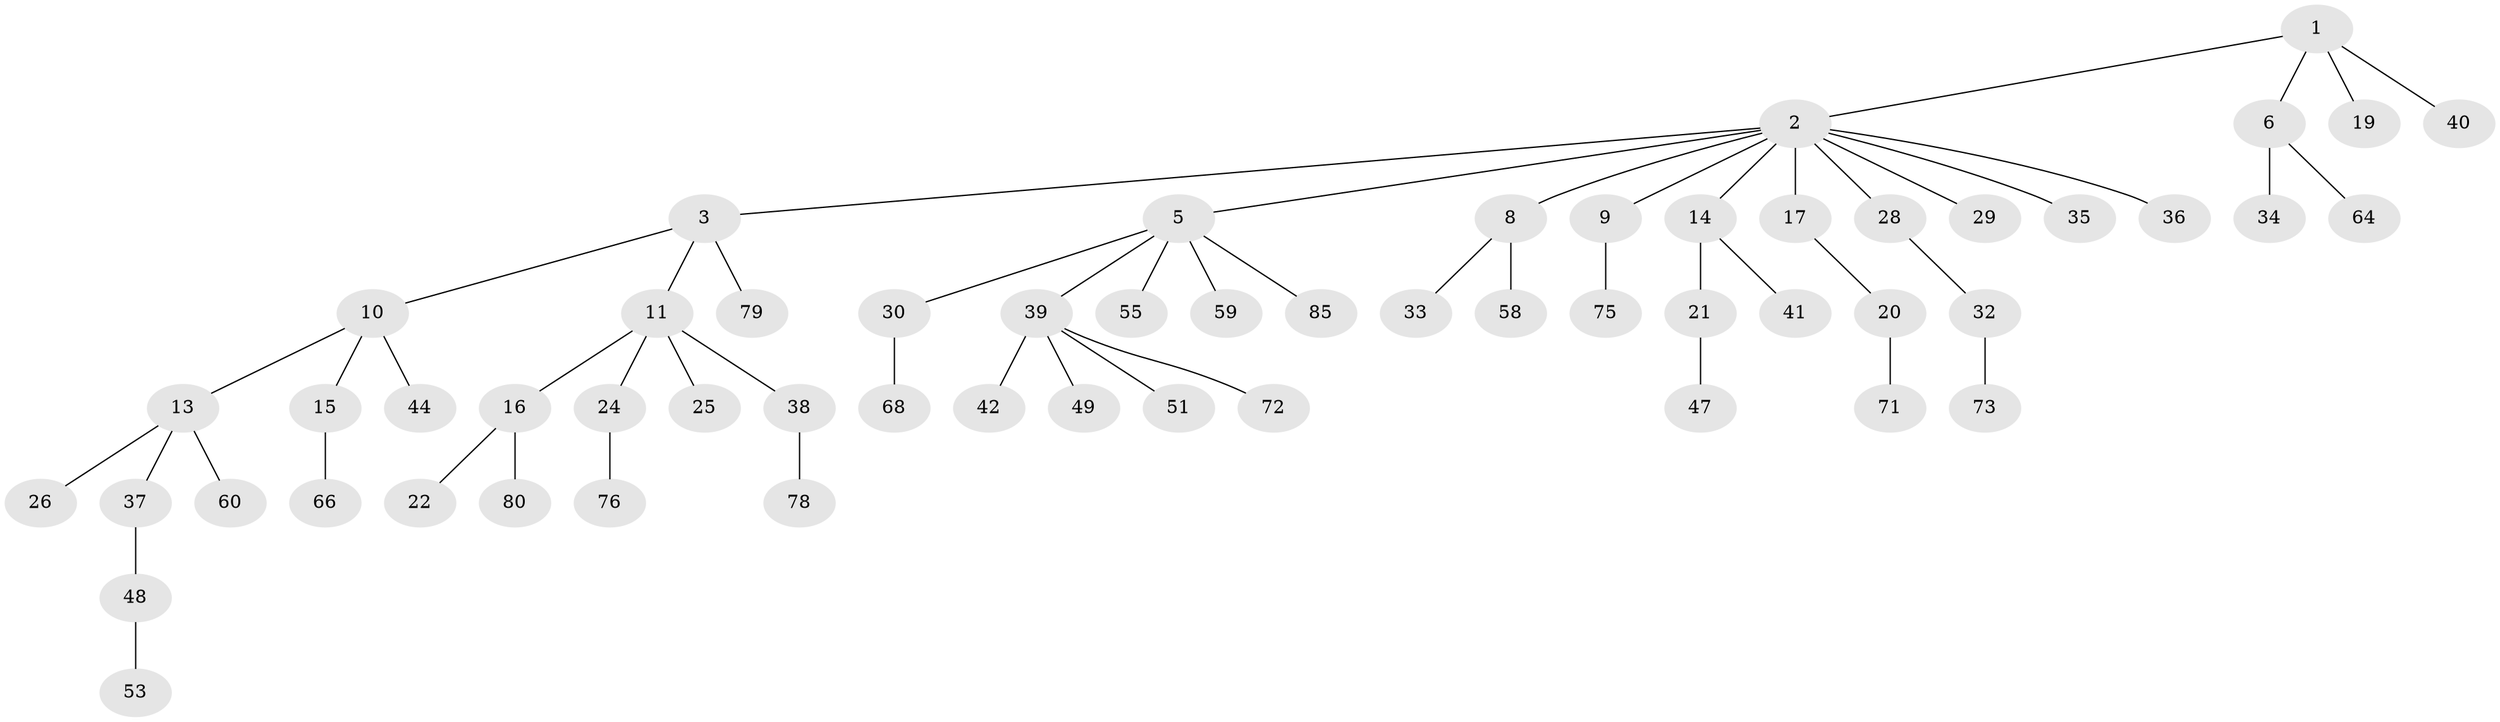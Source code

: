 // Generated by graph-tools (version 1.1) at 2025/52/02/27/25 19:52:13]
// undirected, 57 vertices, 56 edges
graph export_dot {
graph [start="1"]
  node [color=gray90,style=filled];
  1 [super="+4"];
  2 [super="+7"];
  3 [super="+27"];
  5 [super="+12"];
  6 [super="+43"];
  8 [super="+46"];
  9 [super="+57"];
  10 [super="+31"];
  11 [super="+18"];
  13 [super="+56"];
  14 [super="+23"];
  15;
  16 [super="+82"];
  17 [super="+74"];
  19;
  20 [super="+62"];
  21 [super="+84"];
  22 [super="+52"];
  24 [super="+54"];
  25;
  26;
  28;
  29 [super="+70"];
  30;
  32 [super="+69"];
  33 [super="+50"];
  34;
  35;
  36 [super="+63"];
  37 [super="+67"];
  38 [super="+45"];
  39 [super="+81"];
  40;
  41;
  42 [super="+83"];
  44;
  47;
  48 [super="+61"];
  49;
  51;
  53;
  55 [super="+65"];
  58;
  59;
  60;
  64;
  66;
  68;
  71 [super="+77"];
  72;
  73;
  75;
  76;
  78;
  79;
  80;
  85;
  1 -- 2;
  1 -- 40;
  1 -- 19;
  1 -- 6;
  2 -- 3;
  2 -- 5;
  2 -- 9;
  2 -- 28;
  2 -- 17;
  2 -- 35;
  2 -- 36;
  2 -- 8;
  2 -- 29;
  2 -- 14;
  3 -- 10;
  3 -- 11;
  3 -- 79;
  5 -- 30;
  5 -- 39;
  5 -- 55;
  5 -- 59;
  5 -- 85;
  6 -- 34;
  6 -- 64;
  8 -- 33;
  8 -- 58;
  9 -- 75;
  10 -- 13;
  10 -- 15;
  10 -- 44;
  11 -- 16;
  11 -- 24;
  11 -- 25;
  11 -- 38;
  13 -- 26;
  13 -- 37;
  13 -- 60;
  14 -- 21;
  14 -- 41;
  15 -- 66;
  16 -- 22;
  16 -- 80;
  17 -- 20;
  20 -- 71;
  21 -- 47;
  24 -- 76;
  28 -- 32;
  30 -- 68;
  32 -- 73;
  37 -- 48;
  38 -- 78;
  39 -- 42;
  39 -- 49;
  39 -- 51;
  39 -- 72;
  48 -- 53;
}
